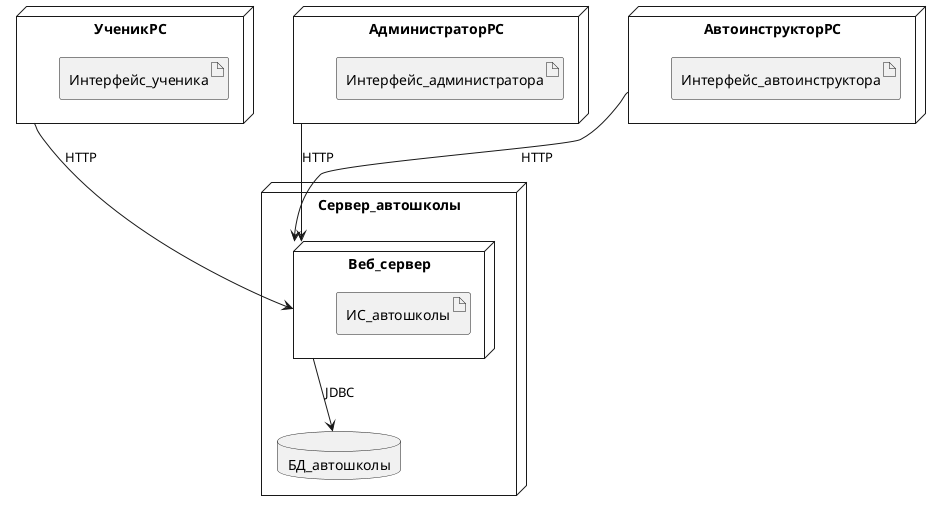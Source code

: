 @startuml
node УченикPC {
  artifact Интерфейс_ученика
}
node АдминистраторPC {
  artifact Интерфейс_администратора
}
node АвтоинструкторPC {
  artifact Интерфейс_автоинструктора
}
node Сервер_автошколы {
  node Веб_сервер {
    artifact ИС_автошколы
  }
  database БД_автошколы
}

УченикPC --> Веб_сервер: HTTP
АдминистраторPC --> Веб_сервер: HTTP
АвтоинструкторPC --> Веб_сервер: HTTP
Веб_сервер --> БД_автошколы: JDBC
@enduml
